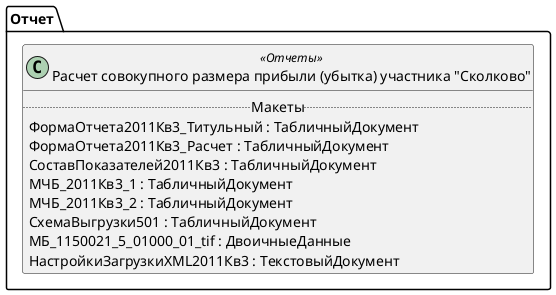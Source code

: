 ﻿@startuml РегламентированныйОтчетПрибыльСколковоРасчетПрибыли
'!include templates.wsd
'..\include templates.wsd
class Отчет.РегламентированныйОтчетПрибыльСколковоРасчетПрибыли as "Расчет совокупного размера прибыли (убытка) участника "Сколково"" <<Отчеты>>
{
..Макеты..
ФормаОтчета2011Кв3_Титульный : ТабличныйДокумент
ФормаОтчета2011Кв3_Расчет : ТабличныйДокумент
СоставПоказателей2011Кв3 : ТабличныйДокумент
МЧБ_2011Кв3_1 : ТабличныйДокумент
МЧБ_2011Кв3_2 : ТабличныйДокумент
СхемаВыгрузки501 : ТабличныйДокумент
МБ_1150021_5_01000_01_tif : ДвоичныеДанные
НастройкиЗагрузкиXML2011Кв3 : ТекстовыйДокумент
}
@enduml
